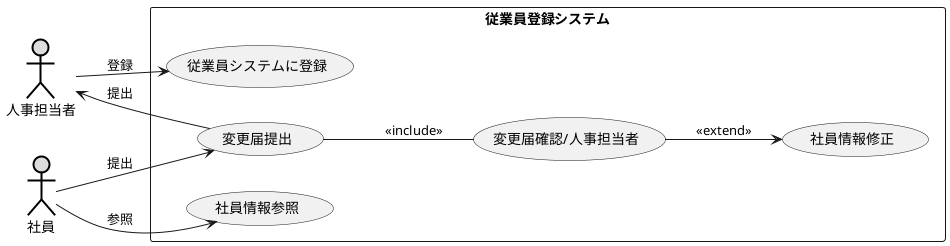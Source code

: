 @startuml ユースケース図
left to right direction
actor 人事担当者#DDDDDD;line:black;line.bold;
actor 社員#DDDDDD;line:black;line.bold;
rectangle 従業員登録システム{
    usecase 従業員システムに登録
    usecase 社員情報参照
    usecase 変更届提出
    usecase 社員情報修正
    usecase (変更届確認/人事担当者)as input
}
社員 --> 社員情報参照:参照
人事担当者 -->従業員システムに登録:登録
社員 --> 変更届提出:提出
変更届提出 -->人事担当者 :提出
変更届提出 --input:<<include>>
input -->社員情報修正:<<extend>>


